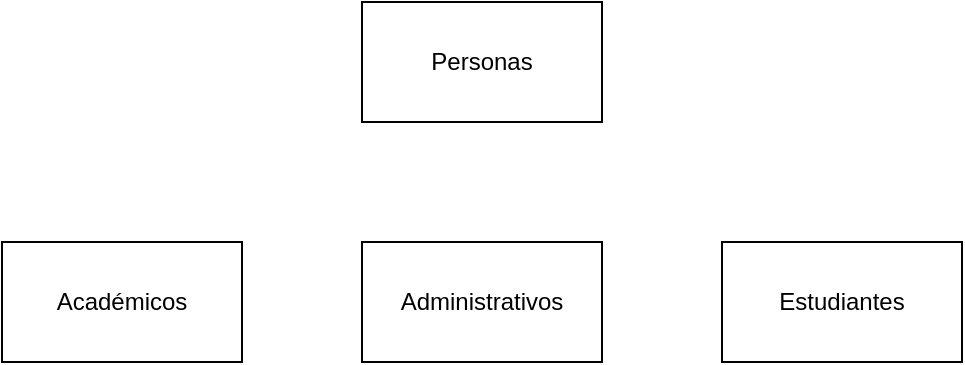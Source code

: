 <mxfile version="24.7.8">
  <diagram id="R2lEEEUBdFMjLlhIrx00" name="Page-1">
    <mxGraphModel dx="1050" dy="565" grid="1" gridSize="10" guides="1" tooltips="1" connect="1" arrows="1" fold="1" page="1" pageScale="1" pageWidth="850" pageHeight="1100" math="0" shadow="0" extFonts="Permanent Marker^https://fonts.googleapis.com/css?family=Permanent+Marker">
      <root>
        <mxCell id="0" />
        <mxCell id="1" parent="0" />
        <mxCell id="3uj9dtnOWf63wuL9Hech-1" value="Estudiantes" style="rounded=0;whiteSpace=wrap;html=1;" vertex="1" parent="1">
          <mxGeometry x="520" y="180" width="120" height="60" as="geometry" />
        </mxCell>
        <mxCell id="3uj9dtnOWf63wuL9Hech-2" value="Académicos" style="rounded=0;whiteSpace=wrap;html=1;" vertex="1" parent="1">
          <mxGeometry x="160" y="180" width="120" height="60" as="geometry" />
        </mxCell>
        <mxCell id="3uj9dtnOWf63wuL9Hech-3" value="Personas" style="rounded=0;whiteSpace=wrap;html=1;" vertex="1" parent="1">
          <mxGeometry x="340" y="60" width="120" height="60" as="geometry" />
        </mxCell>
        <mxCell id="3uj9dtnOWf63wuL9Hech-4" value="Administrativos" style="rounded=0;whiteSpace=wrap;html=1;" vertex="1" parent="1">
          <mxGeometry x="340" y="180" width="120" height="60" as="geometry" />
        </mxCell>
      </root>
    </mxGraphModel>
  </diagram>
</mxfile>
